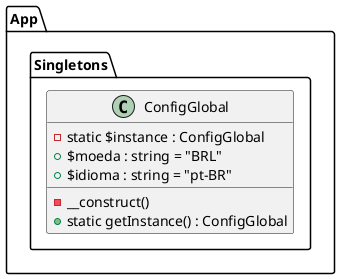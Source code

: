 @startuml
namespace App.Singletons {
    class ConfigGlobal {
        - static $instance : ConfigGlobal
        + $moeda : string = "BRL"
        + $idioma : string = "pt-BR"
        - __construct()
        + static getInstance() : ConfigGlobal
    }
}
@enduml